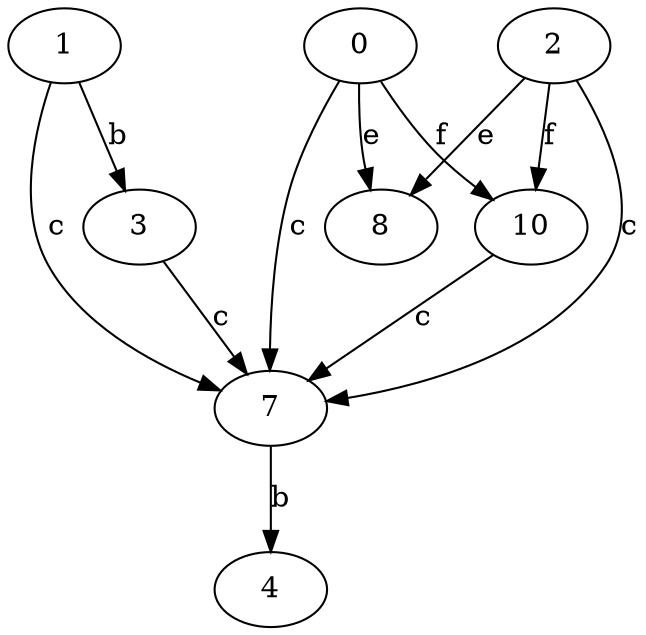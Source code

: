 strict digraph  {
0;
1;
2;
3;
4;
7;
8;
10;
0 -> 7  [label=c];
0 -> 8  [label=e];
0 -> 10  [label=f];
1 -> 3  [label=b];
1 -> 7  [label=c];
2 -> 7  [label=c];
2 -> 8  [label=e];
2 -> 10  [label=f];
3 -> 7  [label=c];
7 -> 4  [label=b];
10 -> 7  [label=c];
}
